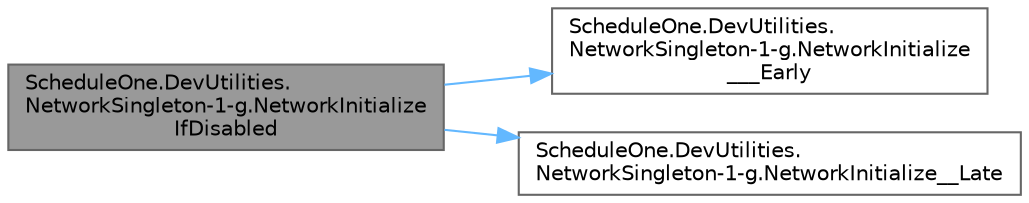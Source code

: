 digraph "ScheduleOne.DevUtilities.NetworkSingleton-1-g.NetworkInitializeIfDisabled"
{
 // LATEX_PDF_SIZE
  bgcolor="transparent";
  edge [fontname=Helvetica,fontsize=10,labelfontname=Helvetica,labelfontsize=10];
  node [fontname=Helvetica,fontsize=10,shape=box,height=0.2,width=0.4];
  rankdir="LR";
  Node1 [id="Node000001",label="ScheduleOne.DevUtilities.\lNetworkSingleton-1-g.NetworkInitialize\lIfDisabled",height=0.2,width=0.4,color="gray40", fillcolor="grey60", style="filled", fontcolor="black",tooltip=" "];
  Node1 -> Node2 [id="edge1_Node000001_Node000002",color="steelblue1",style="solid",tooltip=" "];
  Node2 [id="Node000002",label="ScheduleOne.DevUtilities.\lNetworkSingleton-1-g.NetworkInitialize\l___Early",height=0.2,width=0.4,color="grey40", fillcolor="white", style="filled",URL="$class_schedule_one_1_1_dev_utilities_1_1_network_singleton-1-g.html#aadbc5759bbec6615310786ecc431f4a2",tooltip=" "];
  Node1 -> Node3 [id="edge2_Node000001_Node000003",color="steelblue1",style="solid",tooltip=" "];
  Node3 [id="Node000003",label="ScheduleOne.DevUtilities.\lNetworkSingleton-1-g.NetworkInitialize__Late",height=0.2,width=0.4,color="grey40", fillcolor="white", style="filled",URL="$class_schedule_one_1_1_dev_utilities_1_1_network_singleton-1-g.html#a83b1e785dd4a52203876da089440fd3f",tooltip=" "];
}
